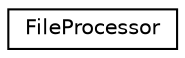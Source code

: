 digraph "Graphical Class Hierarchy"
{
 // LATEX_PDF_SIZE
  edge [fontname="Helvetica",fontsize="10",labelfontname="Helvetica",labelfontsize="10"];
  node [fontname="Helvetica",fontsize="10",shape=record];
  rankdir="LR";
  Node0 [label="FileProcessor",height=0.2,width=0.4,color="black", fillcolor="white", style="filled",URL="$class_file_processor.html",tooltip=" "];
}
